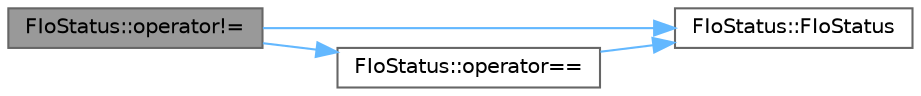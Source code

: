 digraph "FIoStatus::operator!="
{
 // INTERACTIVE_SVG=YES
 // LATEX_PDF_SIZE
  bgcolor="transparent";
  edge [fontname=Helvetica,fontsize=10,labelfontname=Helvetica,labelfontsize=10];
  node [fontname=Helvetica,fontsize=10,shape=box,height=0.2,width=0.4];
  rankdir="LR";
  Node1 [id="Node000001",label="FIoStatus::operator!=",height=0.2,width=0.4,color="gray40", fillcolor="grey60", style="filled", fontcolor="black",tooltip=" "];
  Node1 -> Node2 [id="edge1_Node000001_Node000002",color="steelblue1",style="solid",tooltip=" "];
  Node2 [id="Node000002",label="FIoStatus::FIoStatus",height=0.2,width=0.4,color="grey40", fillcolor="white", style="filled",URL="$d0/d24/classFIoStatus.html#a51814175b66de56a54d9097aa0427f4a",tooltip=" "];
  Node1 -> Node3 [id="edge2_Node000001_Node000003",color="steelblue1",style="solid",tooltip=" "];
  Node3 [id="Node000003",label="FIoStatus::operator==",height=0.2,width=0.4,color="grey40", fillcolor="white", style="filled",URL="$d0/d24/classFIoStatus.html#a4a9298802845fa0967e70902abbfc89a",tooltip=" "];
  Node3 -> Node2 [id="edge3_Node000003_Node000002",color="steelblue1",style="solid",tooltip=" "];
}
